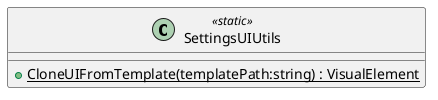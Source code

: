@startuml
class SettingsUIUtils <<static>> {
    + {static} CloneUIFromTemplate(templatePath:string) : VisualElement
}
@enduml
